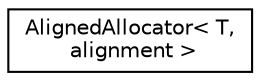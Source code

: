 digraph "Graphical Class Hierarchy"
{
  edge [fontname="Helvetica",fontsize="10",labelfontname="Helvetica",labelfontsize="10"];
  node [fontname="Helvetica",fontsize="10",shape=record];
  rankdir="LR";
  Node1 [label="AlignedAllocator\< T,\l alignment \>",height=0.2,width=0.4,color="black", fillcolor="white", style="filled",URL="$classAlignedAllocator.html"];
}
